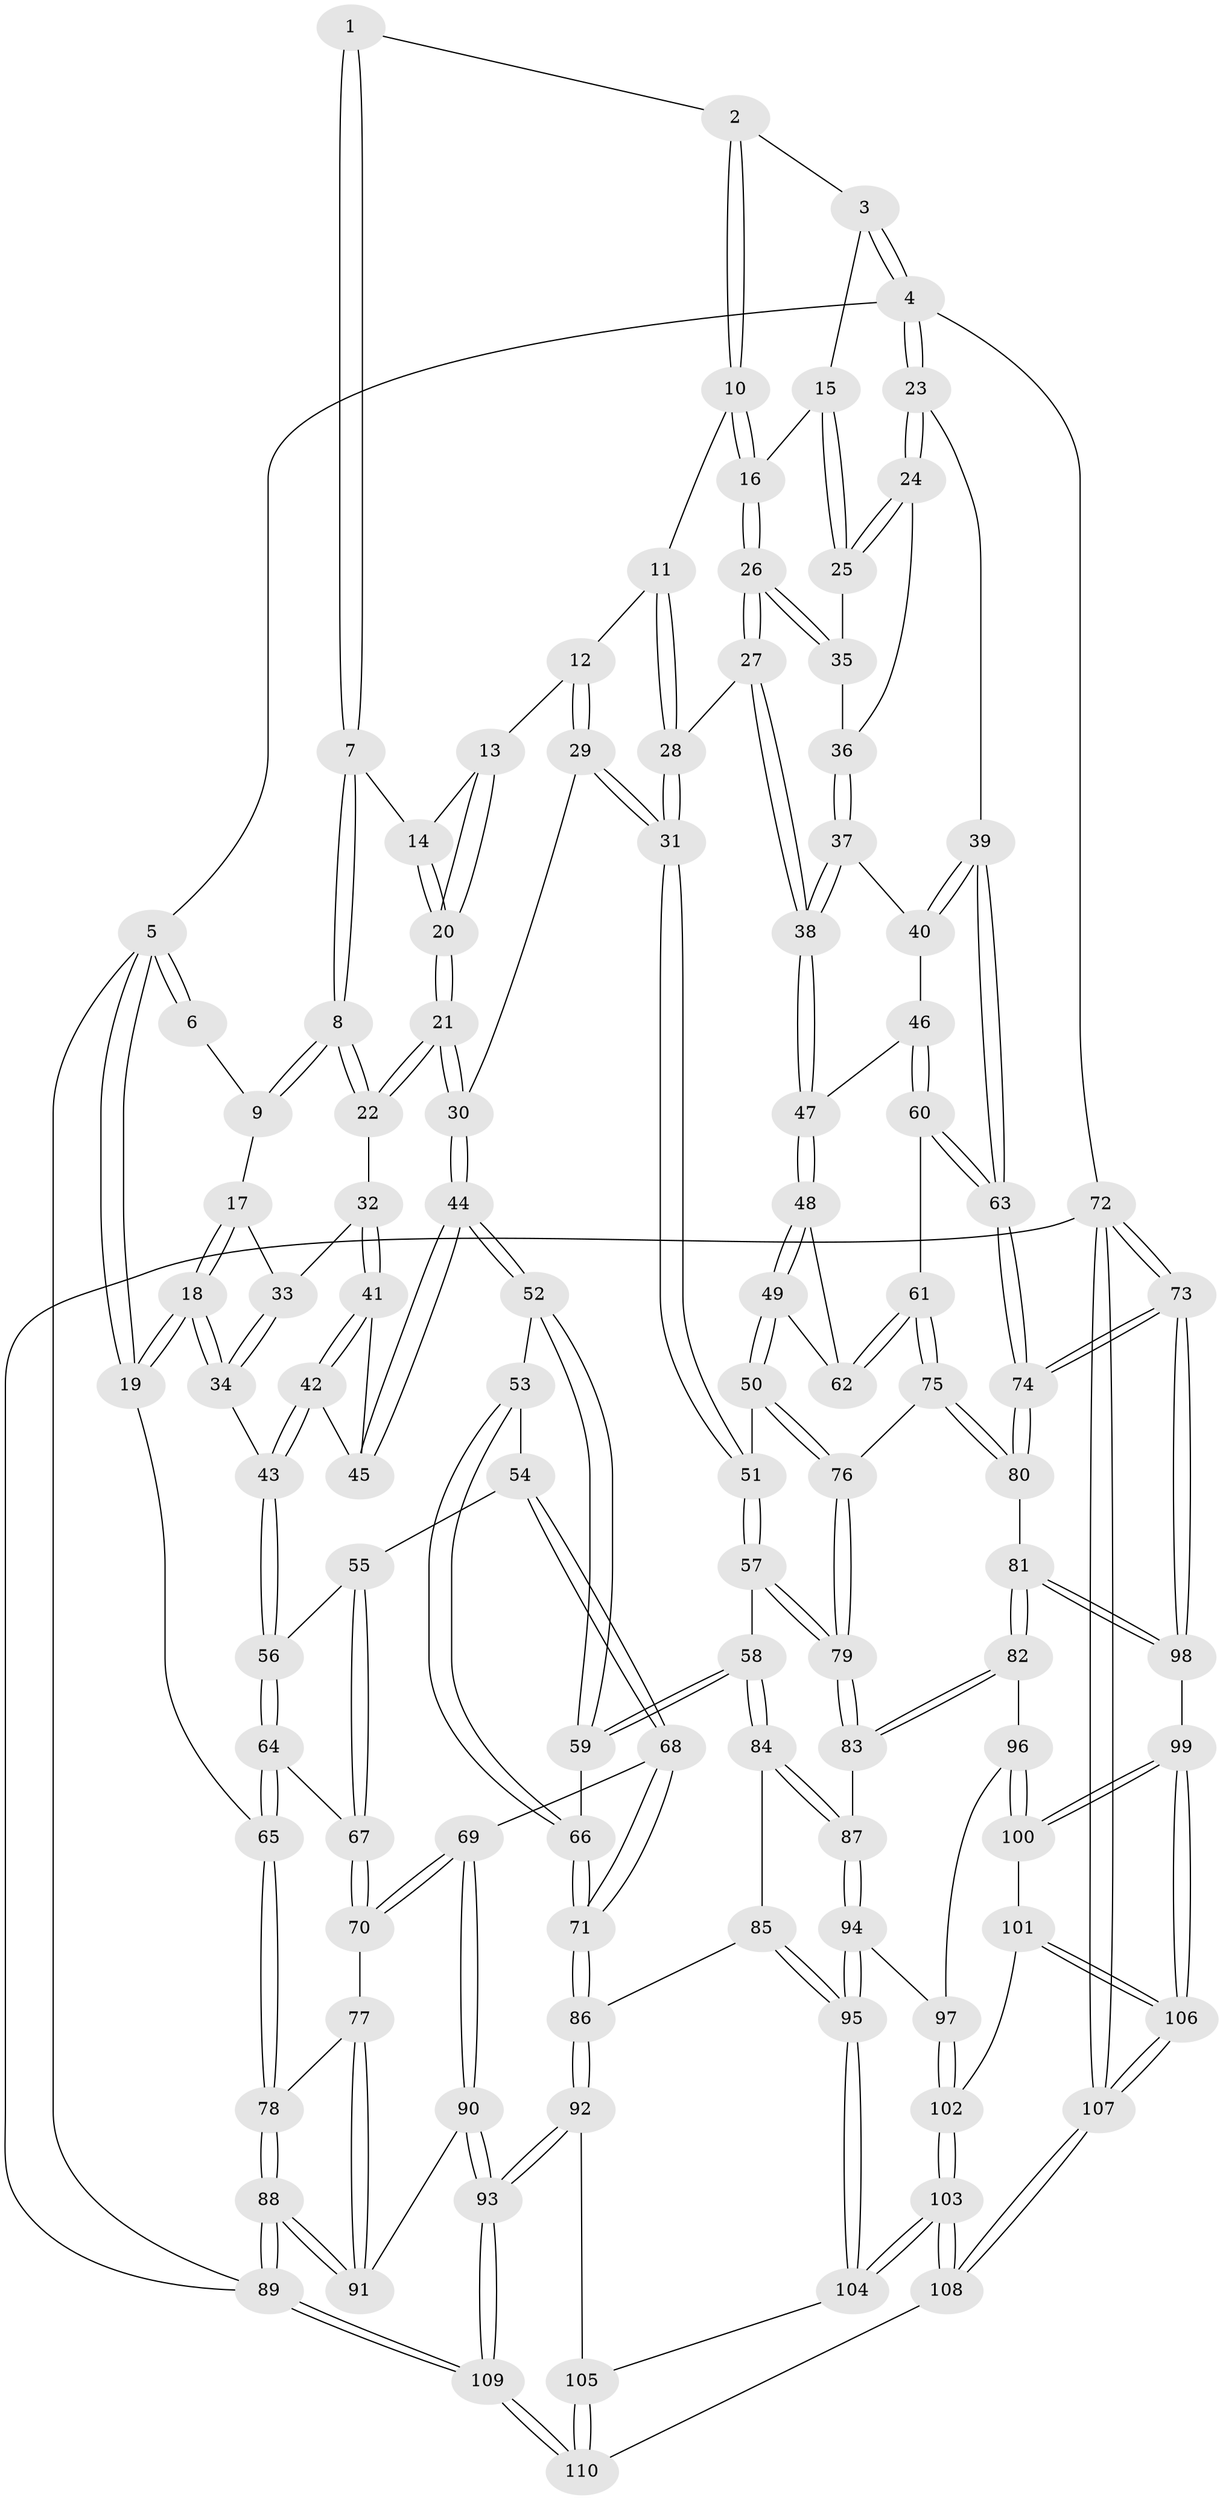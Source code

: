 // Generated by graph-tools (version 1.1) at 2025/27/03/09/25 03:27:12]
// undirected, 110 vertices, 272 edges
graph export_dot {
graph [start="1"]
  node [color=gray90,style=filled];
  1 [pos="+0.43377107270138465+0"];
  2 [pos="+0.6286919059647991+0"];
  3 [pos="+1+0"];
  4 [pos="+1+0"];
  5 [pos="+0+0"];
  6 [pos="+0.11475371648758319+0"];
  7 [pos="+0.39169852936072364+0.05051228307281484"];
  8 [pos="+0.29305094615625626+0.11872742056407161"];
  9 [pos="+0.17383052551365868+0"];
  10 [pos="+0.6408475291113731+0"];
  11 [pos="+0.5625253585516374+0.08188853818732968"];
  12 [pos="+0.5316248853635791+0.09816707536442791"];
  13 [pos="+0.5121329318137123+0.09856978829609714"];
  14 [pos="+0.40382349148109775+0.060567362700312516"];
  15 [pos="+0.8170618696664399+0.09179905027595377"];
  16 [pos="+0.743854546960827+0.10851154990116353"];
  17 [pos="+0.10429977312542875+0.11988135401732464"];
  18 [pos="+0+0.22254972887221466"];
  19 [pos="+0+0.22136170575199643"];
  20 [pos="+0.4385395575623894+0.18139047680838882"];
  21 [pos="+0.4250324972341018+0.26862795790102156"];
  22 [pos="+0.2889710452754061+0.1577176634213198"];
  23 [pos="+1+0.07170423426530222"];
  24 [pos="+0.963530683521377+0.12611166926456702"];
  25 [pos="+0.9273490901927611+0.12688006061085536"];
  26 [pos="+0.7273248743875826+0.20817392615529756"];
  27 [pos="+0.7006008421092178+0.25764550691873295"];
  28 [pos="+0.6507171087349448+0.2643393554309245"];
  29 [pos="+0.5012658166191467+0.3031030586142096"];
  30 [pos="+0.44127488282393584+0.29747386386998004"];
  31 [pos="+0.5454387901802512+0.31817333057066216"];
  32 [pos="+0.24586105653883225+0.19188692115976125"];
  33 [pos="+0.140098842990508+0.15534767069781288"];
  34 [pos="+0.11301411577856081+0.32471169943572264"];
  35 [pos="+0.8419359278678741+0.20303769342700215"];
  36 [pos="+0.8760584493643367+0.2435877686818742"];
  37 [pos="+0.880443150546633+0.26686225535206687"];
  38 [pos="+0.7610075252604588+0.3240832979577507"];
  39 [pos="+1+0.3255492536117912"];
  40 [pos="+0.9391898063350242+0.2888676105570958"];
  41 [pos="+0.2307906328170597+0.22908720149640854"];
  42 [pos="+0.18784640813093628+0.3025264945849391"];
  43 [pos="+0.14669415156483778+0.34406661942606975"];
  44 [pos="+0.4073450463905161+0.32906774164992536"];
  45 [pos="+0.34174793179509844+0.3127425138112492"];
  46 [pos="+0.802951828246206+0.37117697980778996"];
  47 [pos="+0.771403159369896+0.3489098974890471"];
  48 [pos="+0.7390402236040998+0.40076058981347623"];
  49 [pos="+0.6009940147622413+0.4875179947866814"];
  50 [pos="+0.5945181859878397+0.48911833197963256"];
  51 [pos="+0.5820181381685612+0.49133572077613324"];
  52 [pos="+0.3652480357377267+0.3990829518093095"];
  53 [pos="+0.2479781456051812+0.41770603170470955"];
  54 [pos="+0.20318093783512003+0.4184162440416361"];
  55 [pos="+0.16302109601017645+0.3861264861175166"];
  56 [pos="+0.16051497710883722+0.3835618157279198"];
  57 [pos="+0.5461710338996688+0.5706086506675803"];
  58 [pos="+0.5085649663307803+0.5823064199683968"];
  59 [pos="+0.41236486772221176+0.5605955790238735"];
  60 [pos="+0.9044902009178669+0.4662647643166206"];
  61 [pos="+0.8094414420630177+0.5601437668341268"];
  62 [pos="+0.744271754698441+0.5021985785652473"];
  63 [pos="+1+0.4501112218117804"];
  64 [pos="+0.05464545056000818+0.47647927527194445"];
  65 [pos="+0+0.5188149482235587"];
  66 [pos="+0.3550361045820579+0.5888754200890094"];
  67 [pos="+0.10638407131288323+0.5575978989501269"];
  68 [pos="+0.22364866121872978+0.6504249920921501"];
  69 [pos="+0.16428986913684165+0.6607859229625055"];
  70 [pos="+0.13514851641685466+0.6601642866142742"];
  71 [pos="+0.24777952975617754+0.6579676658393996"];
  72 [pos="+1+1"];
  73 [pos="+1+1"];
  74 [pos="+1+0.719104201210371"];
  75 [pos="+0.8044318775649205+0.5758591536711225"];
  76 [pos="+0.7918811065158373+0.5852678425410894"];
  77 [pos="+0.10780529817182338+0.6676266622740514"];
  78 [pos="+0+0.6499732360195573"];
  79 [pos="+0.680213464402851+0.6837822773265003"];
  80 [pos="+0.90109959694521+0.6833631968129514"];
  81 [pos="+0.7865703157749278+0.7804960896239955"];
  82 [pos="+0.7242111008453086+0.7583154567758394"];
  83 [pos="+0.6824132337536114+0.6977871409708224"];
  84 [pos="+0.46823388719569853+0.747367729576891"];
  85 [pos="+0.429727675951408+0.7671397404990352"];
  86 [pos="+0.3327639506865523+0.8133500910568984"];
  87 [pos="+0.5475403435749462+0.7996867838274869"];
  88 [pos="+0+1"];
  89 [pos="+0+1"];
  90 [pos="+0.1574895067913577+0.8843112406556937"];
  91 [pos="+0.07483711947361522+0.8673487863671369"];
  92 [pos="+0.331737095754869+0.8246167003070305"];
  93 [pos="+0.21753973918198483+0.922048414072333"];
  94 [pos="+0.5524189430581881+0.8498800959722987"];
  95 [pos="+0.5184123178115397+0.8897637191306365"];
  96 [pos="+0.7131288014879856+0.7828442432421199"];
  97 [pos="+0.5630814681293487+0.8539427587502519"];
  98 [pos="+0.8680517699559759+0.8856997344273503"];
  99 [pos="+0.8297184559463361+0.9102666093830313"];
  100 [pos="+0.6795355741702708+0.876691458804536"];
  101 [pos="+0.6719644137902648+0.888184050724115"];
  102 [pos="+0.6292264653600624+0.8885098023211307"];
  103 [pos="+0.5428339411658694+1"];
  104 [pos="+0.4961430477062576+0.9177782694721808"];
  105 [pos="+0.38355142615452+0.8826198381223211"];
  106 [pos="+0.7153451990165596+1"];
  107 [pos="+0.6568106403855651+1"];
  108 [pos="+0.567955972011712+1"];
  109 [pos="+0.17795480665452224+1"];
  110 [pos="+0.3632795349357362+1"];
  1 -- 2;
  1 -- 7;
  1 -- 7;
  2 -- 3;
  2 -- 10;
  2 -- 10;
  3 -- 4;
  3 -- 4;
  3 -- 15;
  4 -- 5;
  4 -- 23;
  4 -- 23;
  4 -- 72;
  5 -- 6;
  5 -- 6;
  5 -- 19;
  5 -- 19;
  5 -- 89;
  6 -- 9;
  7 -- 8;
  7 -- 8;
  7 -- 14;
  8 -- 9;
  8 -- 9;
  8 -- 22;
  8 -- 22;
  9 -- 17;
  10 -- 11;
  10 -- 16;
  10 -- 16;
  11 -- 12;
  11 -- 28;
  11 -- 28;
  12 -- 13;
  12 -- 29;
  12 -- 29;
  13 -- 14;
  13 -- 20;
  13 -- 20;
  14 -- 20;
  14 -- 20;
  15 -- 16;
  15 -- 25;
  15 -- 25;
  16 -- 26;
  16 -- 26;
  17 -- 18;
  17 -- 18;
  17 -- 33;
  18 -- 19;
  18 -- 19;
  18 -- 34;
  18 -- 34;
  19 -- 65;
  20 -- 21;
  20 -- 21;
  21 -- 22;
  21 -- 22;
  21 -- 30;
  21 -- 30;
  22 -- 32;
  23 -- 24;
  23 -- 24;
  23 -- 39;
  24 -- 25;
  24 -- 25;
  24 -- 36;
  25 -- 35;
  26 -- 27;
  26 -- 27;
  26 -- 35;
  26 -- 35;
  27 -- 28;
  27 -- 38;
  27 -- 38;
  28 -- 31;
  28 -- 31;
  29 -- 30;
  29 -- 31;
  29 -- 31;
  30 -- 44;
  30 -- 44;
  31 -- 51;
  31 -- 51;
  32 -- 33;
  32 -- 41;
  32 -- 41;
  33 -- 34;
  33 -- 34;
  34 -- 43;
  35 -- 36;
  36 -- 37;
  36 -- 37;
  37 -- 38;
  37 -- 38;
  37 -- 40;
  38 -- 47;
  38 -- 47;
  39 -- 40;
  39 -- 40;
  39 -- 63;
  39 -- 63;
  40 -- 46;
  41 -- 42;
  41 -- 42;
  41 -- 45;
  42 -- 43;
  42 -- 43;
  42 -- 45;
  43 -- 56;
  43 -- 56;
  44 -- 45;
  44 -- 45;
  44 -- 52;
  44 -- 52;
  46 -- 47;
  46 -- 60;
  46 -- 60;
  47 -- 48;
  47 -- 48;
  48 -- 49;
  48 -- 49;
  48 -- 62;
  49 -- 50;
  49 -- 50;
  49 -- 62;
  50 -- 51;
  50 -- 76;
  50 -- 76;
  51 -- 57;
  51 -- 57;
  52 -- 53;
  52 -- 59;
  52 -- 59;
  53 -- 54;
  53 -- 66;
  53 -- 66;
  54 -- 55;
  54 -- 68;
  54 -- 68;
  55 -- 56;
  55 -- 67;
  55 -- 67;
  56 -- 64;
  56 -- 64;
  57 -- 58;
  57 -- 79;
  57 -- 79;
  58 -- 59;
  58 -- 59;
  58 -- 84;
  58 -- 84;
  59 -- 66;
  60 -- 61;
  60 -- 63;
  60 -- 63;
  61 -- 62;
  61 -- 62;
  61 -- 75;
  61 -- 75;
  63 -- 74;
  63 -- 74;
  64 -- 65;
  64 -- 65;
  64 -- 67;
  65 -- 78;
  65 -- 78;
  66 -- 71;
  66 -- 71;
  67 -- 70;
  67 -- 70;
  68 -- 69;
  68 -- 71;
  68 -- 71;
  69 -- 70;
  69 -- 70;
  69 -- 90;
  69 -- 90;
  70 -- 77;
  71 -- 86;
  71 -- 86;
  72 -- 73;
  72 -- 73;
  72 -- 107;
  72 -- 107;
  72 -- 89;
  73 -- 74;
  73 -- 74;
  73 -- 98;
  73 -- 98;
  74 -- 80;
  74 -- 80;
  75 -- 76;
  75 -- 80;
  75 -- 80;
  76 -- 79;
  76 -- 79;
  77 -- 78;
  77 -- 91;
  77 -- 91;
  78 -- 88;
  78 -- 88;
  79 -- 83;
  79 -- 83;
  80 -- 81;
  81 -- 82;
  81 -- 82;
  81 -- 98;
  81 -- 98;
  82 -- 83;
  82 -- 83;
  82 -- 96;
  83 -- 87;
  84 -- 85;
  84 -- 87;
  84 -- 87;
  85 -- 86;
  85 -- 95;
  85 -- 95;
  86 -- 92;
  86 -- 92;
  87 -- 94;
  87 -- 94;
  88 -- 89;
  88 -- 89;
  88 -- 91;
  88 -- 91;
  89 -- 109;
  89 -- 109;
  90 -- 91;
  90 -- 93;
  90 -- 93;
  92 -- 93;
  92 -- 93;
  92 -- 105;
  93 -- 109;
  93 -- 109;
  94 -- 95;
  94 -- 95;
  94 -- 97;
  95 -- 104;
  95 -- 104;
  96 -- 97;
  96 -- 100;
  96 -- 100;
  97 -- 102;
  97 -- 102;
  98 -- 99;
  99 -- 100;
  99 -- 100;
  99 -- 106;
  99 -- 106;
  100 -- 101;
  101 -- 102;
  101 -- 106;
  101 -- 106;
  102 -- 103;
  102 -- 103;
  103 -- 104;
  103 -- 104;
  103 -- 108;
  103 -- 108;
  104 -- 105;
  105 -- 110;
  105 -- 110;
  106 -- 107;
  106 -- 107;
  107 -- 108;
  107 -- 108;
  108 -- 110;
  109 -- 110;
  109 -- 110;
}
